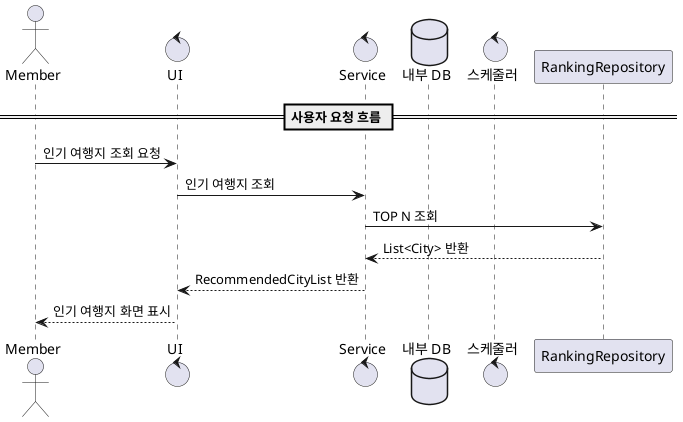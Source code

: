 @startuml
actor Member
control UI
control Service
database DB as "내부 DB"
control Scheduler as "스케줄러"

== 사용자 요청 흐름 ==
Member -> UI : 인기 여행지 조회 요청
UI -> Service : 인기 여행지 조회
Service -> RankingRepository : TOP N 조회
RankingRepository --> Service : List<City> 반환
Service --> UI : RecommendedCityList 반환
UI --> Member : 인기 여행지 화면 표시

@enduml
